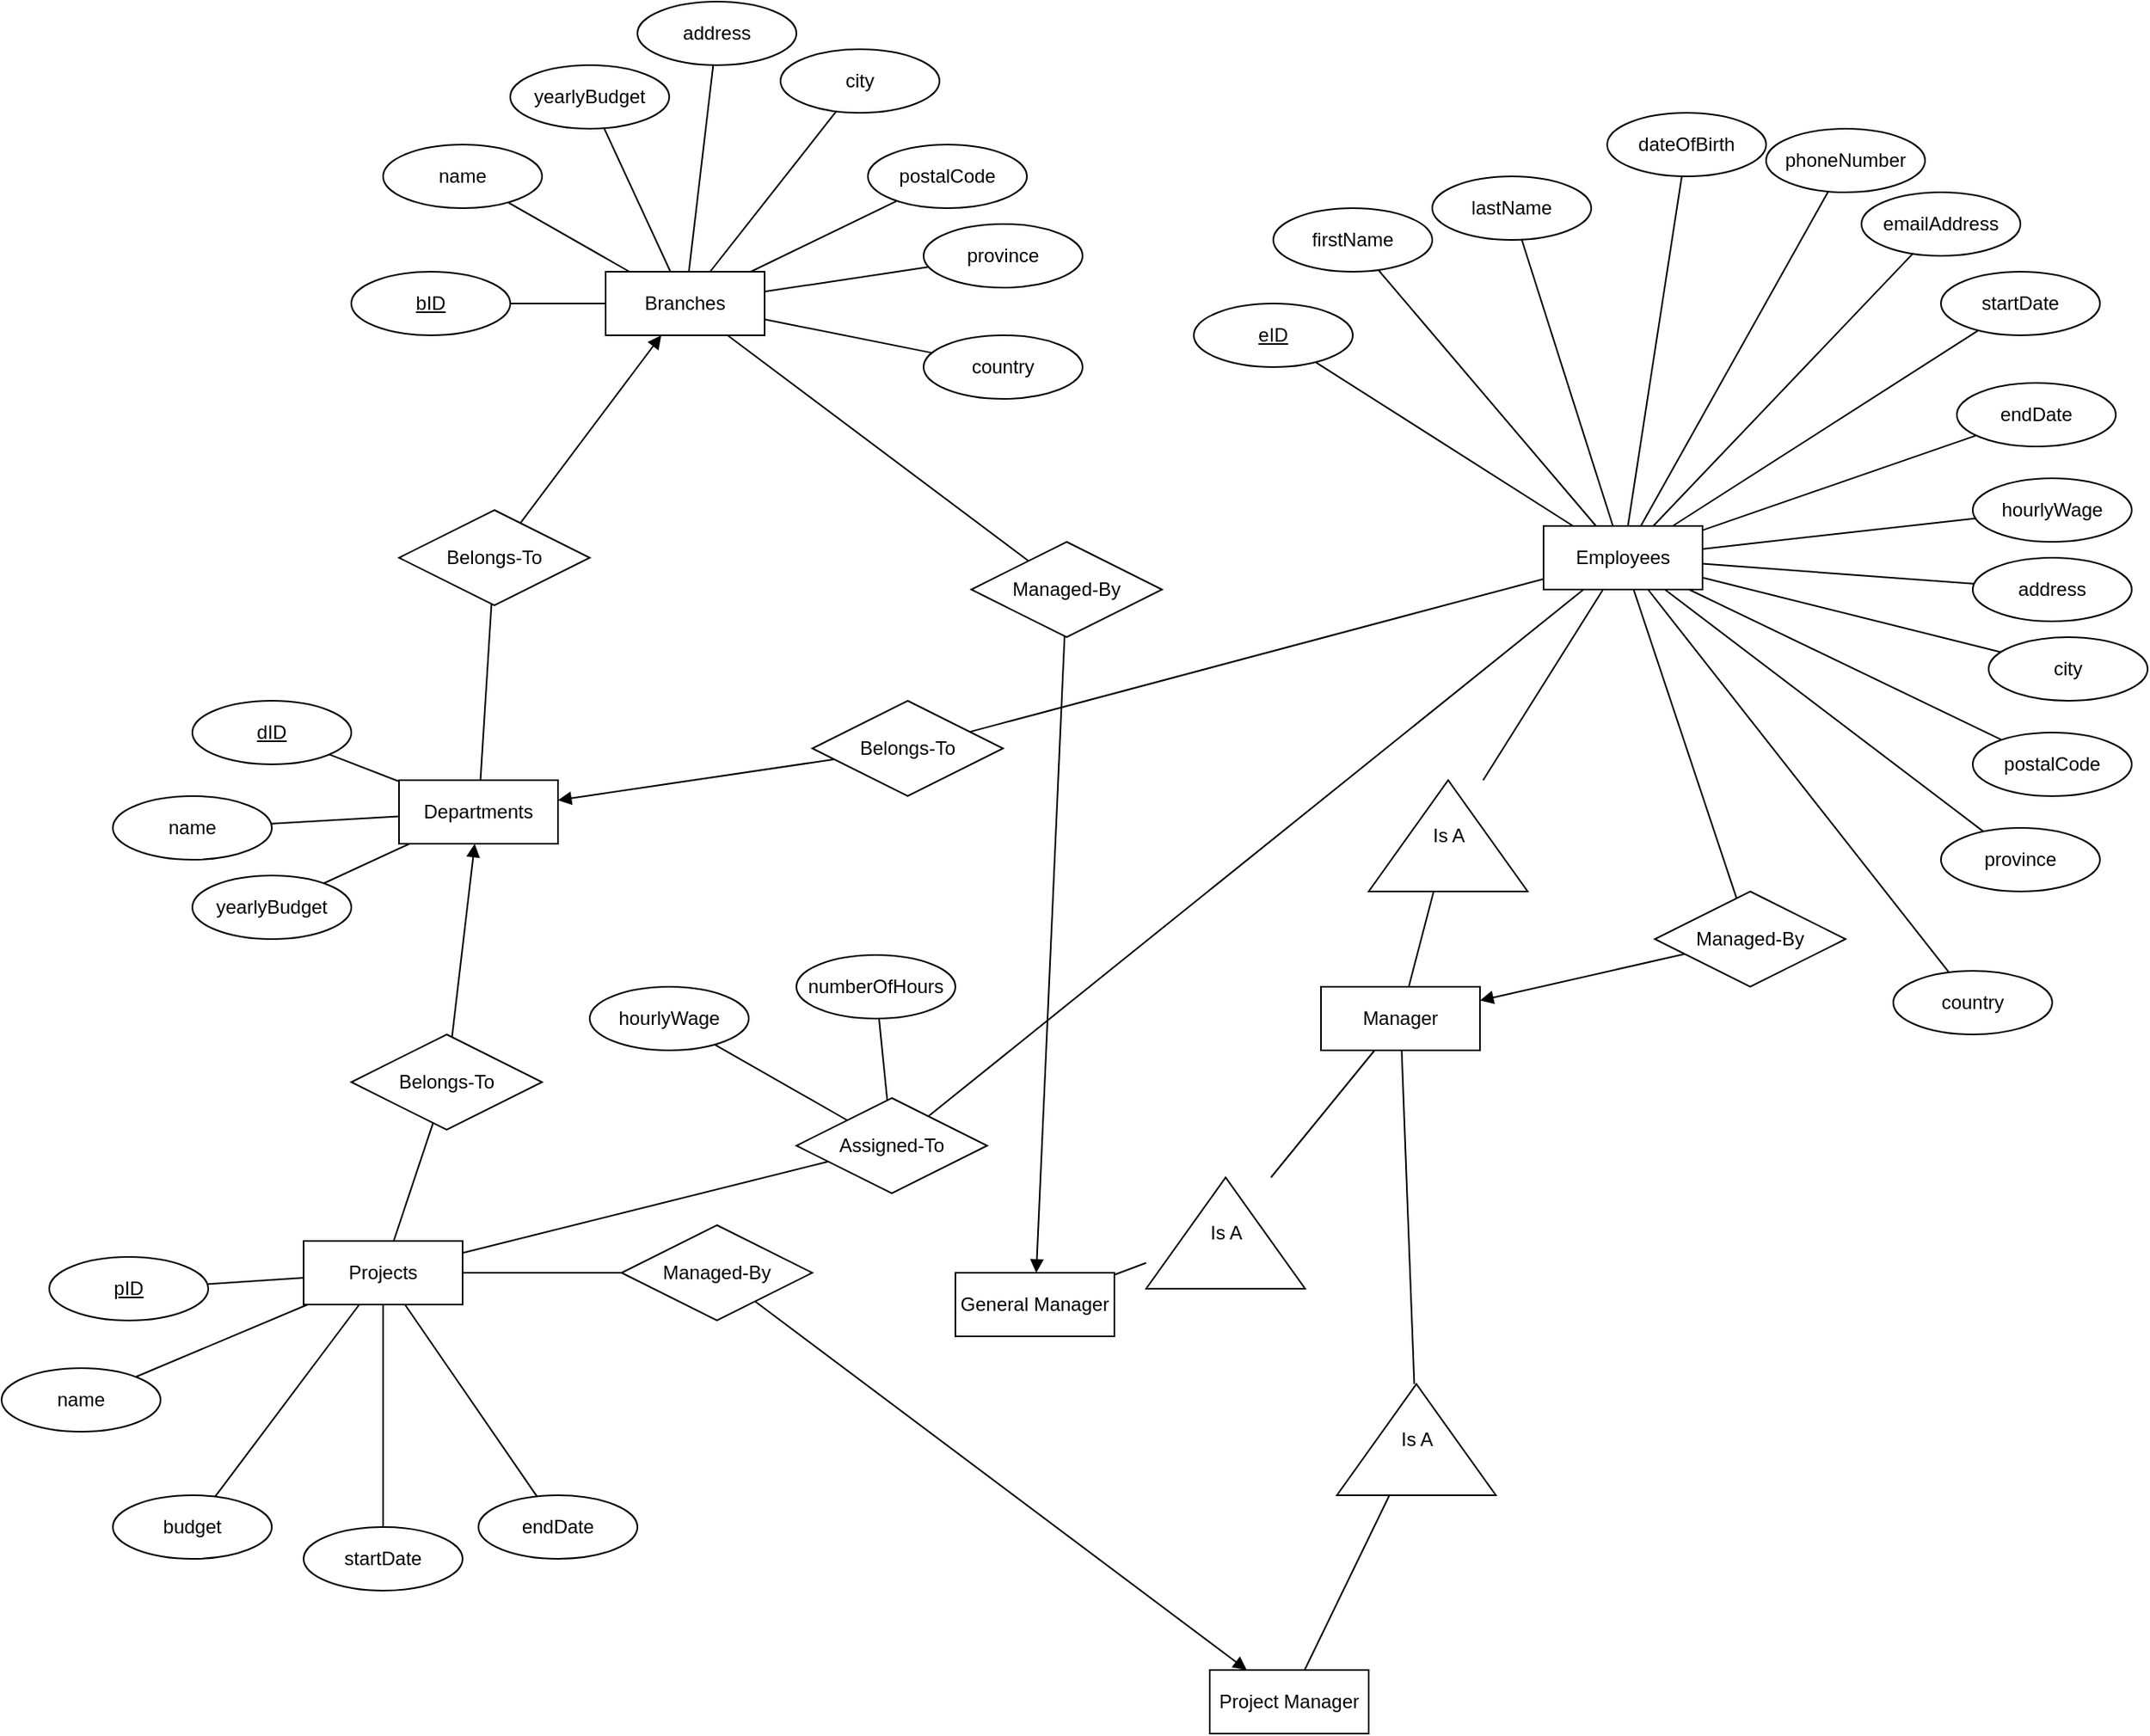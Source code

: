 <mxfile version="15.4.0" type="device"><diagram id="fnmCOroNZdCPgmPkX1eb" name="Page-1"><mxGraphModel dx="2200" dy="1950" grid="1" gridSize="10" guides="1" tooltips="1" connect="1" arrows="1" fold="1" page="1" pageScale="1" pageWidth="850" pageHeight="1100" math="0" shadow="0"><root><mxCell id="0"/><mxCell id="1" parent="0"/><mxCell id="VQh2Qn3ohgtx3n3Q3S5V-108" style="edgeStyle=none;rounded=0;orthogonalLoop=1;jettySize=auto;html=1;endArrow=none;endFill=0;" edge="1" parent="1" source="VQh2Qn3ohgtx3n3Q3S5V-1" target="VQh2Qn3ohgtx3n3Q3S5V-104"><mxGeometry relative="1" as="geometry"/></mxCell><mxCell id="VQh2Qn3ohgtx3n3Q3S5V-1" value="Branches" style="whiteSpace=wrap;html=1;align=center;" vertex="1" parent="1"><mxGeometry x="160" y="120" width="100" height="40" as="geometry"/></mxCell><mxCell id="VQh2Qn3ohgtx3n3Q3S5V-15" style="edgeStyle=none;rounded=0;orthogonalLoop=1;jettySize=auto;html=1;endArrow=none;endFill=0;" edge="1" parent="1" source="VQh2Qn3ohgtx3n3Q3S5V-2" target="VQh2Qn3ohgtx3n3Q3S5V-14"><mxGeometry relative="1" as="geometry"/></mxCell><mxCell id="VQh2Qn3ohgtx3n3Q3S5V-2" value="Departments" style="whiteSpace=wrap;html=1;align=center;" vertex="1" parent="1"><mxGeometry x="30" y="440" width="100" height="40" as="geometry"/></mxCell><mxCell id="VQh2Qn3ohgtx3n3Q3S5V-75" style="edgeStyle=none;rounded=0;orthogonalLoop=1;jettySize=auto;html=1;endArrow=none;endFill=0;" edge="1" parent="1" source="VQh2Qn3ohgtx3n3Q3S5V-3" target="VQh2Qn3ohgtx3n3Q3S5V-74"><mxGeometry relative="1" as="geometry"/></mxCell><mxCell id="VQh2Qn3ohgtx3n3Q3S5V-100" style="edgeStyle=none;rounded=0;orthogonalLoop=1;jettySize=auto;html=1;endArrow=none;endFill=0;" edge="1" parent="1" source="VQh2Qn3ohgtx3n3Q3S5V-3" target="VQh2Qn3ohgtx3n3Q3S5V-97"><mxGeometry relative="1" as="geometry"><mxPoint x="704.667" y="447.333" as="targetPoint"/></mxGeometry></mxCell><mxCell id="VQh2Qn3ohgtx3n3Q3S5V-111" style="edgeStyle=none;rounded=0;orthogonalLoop=1;jettySize=auto;html=1;endArrow=none;endFill=0;" edge="1" parent="1" source="VQh2Qn3ohgtx3n3Q3S5V-3" target="VQh2Qn3ohgtx3n3Q3S5V-110"><mxGeometry relative="1" as="geometry"/></mxCell><mxCell id="VQh2Qn3ohgtx3n3Q3S5V-3" value="Employees" style="whiteSpace=wrap;html=1;align=center;" vertex="1" parent="1"><mxGeometry x="750" y="280" width="100" height="40" as="geometry"/></mxCell><mxCell id="VQh2Qn3ohgtx3n3Q3S5V-81" style="edgeStyle=none;rounded=0;orthogonalLoop=1;jettySize=auto;html=1;endArrow=none;endFill=0;" edge="1" parent="1" source="VQh2Qn3ohgtx3n3Q3S5V-4" target="VQh2Qn3ohgtx3n3Q3S5V-78"><mxGeometry relative="1" as="geometry"/></mxCell><mxCell id="VQh2Qn3ohgtx3n3Q3S5V-95" style="edgeStyle=none;rounded=0;orthogonalLoop=1;jettySize=auto;html=1;endArrow=none;endFill=0;" edge="1" parent="1" source="VQh2Qn3ohgtx3n3Q3S5V-4" target="VQh2Qn3ohgtx3n3Q3S5V-94"><mxGeometry relative="1" as="geometry"/></mxCell><mxCell id="VQh2Qn3ohgtx3n3Q3S5V-4" value="Projects" style="whiteSpace=wrap;html=1;align=center;" vertex="1" parent="1"><mxGeometry x="-30" y="730" width="100" height="40" as="geometry"/></mxCell><mxCell id="VQh2Qn3ohgtx3n3Q3S5V-11" style="rounded=0;orthogonalLoop=1;jettySize=auto;html=1;endArrow=none;endFill=0;" edge="1" parent="1" source="VQh2Qn3ohgtx3n3Q3S5V-6" target="VQh2Qn3ohgtx3n3Q3S5V-2"><mxGeometry relative="1" as="geometry"/></mxCell><mxCell id="VQh2Qn3ohgtx3n3Q3S5V-6" value="dID" style="ellipse;whiteSpace=wrap;html=1;align=center;fontStyle=4;" vertex="1" parent="1"><mxGeometry x="-100" y="390" width="100" height="40" as="geometry"/></mxCell><mxCell id="VQh2Qn3ohgtx3n3Q3S5V-12" style="edgeStyle=none;rounded=0;orthogonalLoop=1;jettySize=auto;html=1;endArrow=none;endFill=0;" edge="1" parent="1" source="VQh2Qn3ohgtx3n3Q3S5V-7" target="VQh2Qn3ohgtx3n3Q3S5V-2"><mxGeometry relative="1" as="geometry"/></mxCell><mxCell id="VQh2Qn3ohgtx3n3Q3S5V-7" value="name" style="ellipse;whiteSpace=wrap;html=1;align=center;" vertex="1" parent="1"><mxGeometry x="-150" y="450" width="100" height="40" as="geometry"/></mxCell><mxCell id="VQh2Qn3ohgtx3n3Q3S5V-13" style="edgeStyle=none;rounded=0;orthogonalLoop=1;jettySize=auto;html=1;endArrow=none;endFill=0;" edge="1" parent="1" source="VQh2Qn3ohgtx3n3Q3S5V-8" target="VQh2Qn3ohgtx3n3Q3S5V-2"><mxGeometry relative="1" as="geometry"/></mxCell><mxCell id="VQh2Qn3ohgtx3n3Q3S5V-8" value="yearlyBudget" style="ellipse;whiteSpace=wrap;html=1;align=center;" vertex="1" parent="1"><mxGeometry x="-100" y="500" width="100" height="40" as="geometry"/></mxCell><mxCell id="VQh2Qn3ohgtx3n3Q3S5V-16" style="edgeStyle=none;rounded=0;orthogonalLoop=1;jettySize=auto;html=1;endArrow=block;endFill=1;" edge="1" parent="1" source="VQh2Qn3ohgtx3n3Q3S5V-14" target="VQh2Qn3ohgtx3n3Q3S5V-1"><mxGeometry relative="1" as="geometry"/></mxCell><mxCell id="VQh2Qn3ohgtx3n3Q3S5V-14" value="Belongs-To" style="shape=rhombus;perimeter=rhombusPerimeter;whiteSpace=wrap;html=1;align=center;" vertex="1" parent="1"><mxGeometry x="30" y="270" width="120" height="60" as="geometry"/></mxCell><mxCell id="VQh2Qn3ohgtx3n3Q3S5V-25" style="edgeStyle=none;rounded=0;orthogonalLoop=1;jettySize=auto;html=1;endArrow=none;endFill=0;" edge="1" parent="1" source="VQh2Qn3ohgtx3n3Q3S5V-17" target="VQh2Qn3ohgtx3n3Q3S5V-1"><mxGeometry relative="1" as="geometry"/></mxCell><mxCell id="VQh2Qn3ohgtx3n3Q3S5V-17" value="bID" style="ellipse;whiteSpace=wrap;html=1;align=center;fontStyle=4;" vertex="1" parent="1"><mxGeometry y="120" width="100" height="40" as="geometry"/></mxCell><mxCell id="VQh2Qn3ohgtx3n3Q3S5V-26" style="edgeStyle=none;rounded=0;orthogonalLoop=1;jettySize=auto;html=1;endArrow=none;endFill=0;" edge="1" parent="1" source="VQh2Qn3ohgtx3n3Q3S5V-18" target="VQh2Qn3ohgtx3n3Q3S5V-1"><mxGeometry relative="1" as="geometry"/></mxCell><mxCell id="VQh2Qn3ohgtx3n3Q3S5V-18" value="name" style="ellipse;whiteSpace=wrap;html=1;align=center;" vertex="1" parent="1"><mxGeometry x="20" y="40" width="100" height="40" as="geometry"/></mxCell><mxCell id="VQh2Qn3ohgtx3n3Q3S5V-27" style="edgeStyle=none;rounded=0;orthogonalLoop=1;jettySize=auto;html=1;endArrow=none;endFill=0;" edge="1" parent="1" source="VQh2Qn3ohgtx3n3Q3S5V-19" target="VQh2Qn3ohgtx3n3Q3S5V-1"><mxGeometry relative="1" as="geometry"><mxPoint x="220" y="140" as="targetPoint"/></mxGeometry></mxCell><mxCell id="VQh2Qn3ohgtx3n3Q3S5V-19" value="yearlyBudget" style="ellipse;whiteSpace=wrap;html=1;align=center;" vertex="1" parent="1"><mxGeometry x="100" y="-10" width="100" height="40" as="geometry"/></mxCell><mxCell id="VQh2Qn3ohgtx3n3Q3S5V-28" style="edgeStyle=none;rounded=0;orthogonalLoop=1;jettySize=auto;html=1;endArrow=none;endFill=0;" edge="1" parent="1" source="VQh2Qn3ohgtx3n3Q3S5V-20" target="VQh2Qn3ohgtx3n3Q3S5V-1"><mxGeometry relative="1" as="geometry"/></mxCell><mxCell id="VQh2Qn3ohgtx3n3Q3S5V-20" value="address" style="ellipse;whiteSpace=wrap;html=1;align=center;" vertex="1" parent="1"><mxGeometry x="180" y="-50" width="100" height="40" as="geometry"/></mxCell><mxCell id="VQh2Qn3ohgtx3n3Q3S5V-29" style="edgeStyle=none;rounded=0;orthogonalLoop=1;jettySize=auto;html=1;endArrow=none;endFill=0;" edge="1" parent="1" source="VQh2Qn3ohgtx3n3Q3S5V-21" target="VQh2Qn3ohgtx3n3Q3S5V-1"><mxGeometry relative="1" as="geometry"/></mxCell><mxCell id="VQh2Qn3ohgtx3n3Q3S5V-21" value="city" style="ellipse;whiteSpace=wrap;html=1;align=center;" vertex="1" parent="1"><mxGeometry x="270" y="-20" width="100" height="40" as="geometry"/></mxCell><mxCell id="VQh2Qn3ohgtx3n3Q3S5V-30" style="edgeStyle=none;rounded=0;orthogonalLoop=1;jettySize=auto;html=1;endArrow=none;endFill=0;" edge="1" parent="1" source="VQh2Qn3ohgtx3n3Q3S5V-22" target="VQh2Qn3ohgtx3n3Q3S5V-1"><mxGeometry relative="1" as="geometry"/></mxCell><mxCell id="VQh2Qn3ohgtx3n3Q3S5V-22" value="postalCode" style="ellipse;whiteSpace=wrap;html=1;align=center;" vertex="1" parent="1"><mxGeometry x="325" y="40" width="100" height="40" as="geometry"/></mxCell><mxCell id="VQh2Qn3ohgtx3n3Q3S5V-31" style="edgeStyle=none;rounded=0;orthogonalLoop=1;jettySize=auto;html=1;endArrow=none;endFill=0;" edge="1" parent="1" source="VQh2Qn3ohgtx3n3Q3S5V-23" target="VQh2Qn3ohgtx3n3Q3S5V-1"><mxGeometry relative="1" as="geometry"/></mxCell><mxCell id="VQh2Qn3ohgtx3n3Q3S5V-23" value="province" style="ellipse;whiteSpace=wrap;html=1;align=center;" vertex="1" parent="1"><mxGeometry x="360" y="90" width="100" height="40" as="geometry"/></mxCell><mxCell id="VQh2Qn3ohgtx3n3Q3S5V-39" style="edgeStyle=none;rounded=0;orthogonalLoop=1;jettySize=auto;html=1;endArrow=none;endFill=0;" edge="1" parent="1" source="VQh2Qn3ohgtx3n3Q3S5V-34" target="VQh2Qn3ohgtx3n3Q3S5V-4"><mxGeometry relative="1" as="geometry"/></mxCell><mxCell id="VQh2Qn3ohgtx3n3Q3S5V-34" value="pID" style="ellipse;whiteSpace=wrap;html=1;align=center;fontStyle=4;" vertex="1" parent="1"><mxGeometry x="-190" y="740" width="100" height="40" as="geometry"/></mxCell><mxCell id="VQh2Qn3ohgtx3n3Q3S5V-40" style="edgeStyle=none;rounded=0;orthogonalLoop=1;jettySize=auto;html=1;endArrow=none;endFill=0;" edge="1" parent="1" source="VQh2Qn3ohgtx3n3Q3S5V-35" target="VQh2Qn3ohgtx3n3Q3S5V-4"><mxGeometry relative="1" as="geometry"/></mxCell><mxCell id="VQh2Qn3ohgtx3n3Q3S5V-35" value="name" style="ellipse;whiteSpace=wrap;html=1;align=center;" vertex="1" parent="1"><mxGeometry x="-220" y="810" width="100" height="40" as="geometry"/></mxCell><mxCell id="VQh2Qn3ohgtx3n3Q3S5V-41" style="edgeStyle=none;rounded=0;orthogonalLoop=1;jettySize=auto;html=1;endArrow=none;endFill=0;" edge="1" parent="1" source="VQh2Qn3ohgtx3n3Q3S5V-36" target="VQh2Qn3ohgtx3n3Q3S5V-4"><mxGeometry relative="1" as="geometry"/></mxCell><mxCell id="VQh2Qn3ohgtx3n3Q3S5V-36" value="budget" style="ellipse;whiteSpace=wrap;html=1;align=center;" vertex="1" parent="1"><mxGeometry x="-150" y="890" width="100" height="40" as="geometry"/></mxCell><mxCell id="VQh2Qn3ohgtx3n3Q3S5V-42" style="edgeStyle=none;rounded=0;orthogonalLoop=1;jettySize=auto;html=1;endArrow=none;endFill=0;" edge="1" parent="1" source="VQh2Qn3ohgtx3n3Q3S5V-37" target="VQh2Qn3ohgtx3n3Q3S5V-4"><mxGeometry relative="1" as="geometry"/></mxCell><mxCell id="VQh2Qn3ohgtx3n3Q3S5V-37" value="startDate" style="ellipse;whiteSpace=wrap;html=1;align=center;" vertex="1" parent="1"><mxGeometry x="-30" y="910" width="100" height="40" as="geometry"/></mxCell><mxCell id="VQh2Qn3ohgtx3n3Q3S5V-43" style="edgeStyle=none;rounded=0;orthogonalLoop=1;jettySize=auto;html=1;endArrow=none;endFill=0;" edge="1" parent="1" source="VQh2Qn3ohgtx3n3Q3S5V-38" target="VQh2Qn3ohgtx3n3Q3S5V-4"><mxGeometry relative="1" as="geometry"/></mxCell><mxCell id="VQh2Qn3ohgtx3n3Q3S5V-38" value="endDate" style="ellipse;whiteSpace=wrap;html=1;align=center;" vertex="1" parent="1"><mxGeometry x="80" y="890" width="100" height="40" as="geometry"/></mxCell><mxCell id="VQh2Qn3ohgtx3n3Q3S5V-60" style="edgeStyle=none;rounded=0;orthogonalLoop=1;jettySize=auto;html=1;endArrow=none;endFill=0;" edge="1" parent="1" source="VQh2Qn3ohgtx3n3Q3S5V-44" target="VQh2Qn3ohgtx3n3Q3S5V-3"><mxGeometry relative="1" as="geometry"/></mxCell><mxCell id="VQh2Qn3ohgtx3n3Q3S5V-44" value="eID" style="ellipse;whiteSpace=wrap;html=1;align=center;fontStyle=4;" vertex="1" parent="1"><mxGeometry x="530" y="140" width="100" height="40" as="geometry"/></mxCell><mxCell id="VQh2Qn3ohgtx3n3Q3S5V-61" style="edgeStyle=none;rounded=0;orthogonalLoop=1;jettySize=auto;html=1;endArrow=none;endFill=0;" edge="1" parent="1" source="VQh2Qn3ohgtx3n3Q3S5V-45" target="VQh2Qn3ohgtx3n3Q3S5V-3"><mxGeometry relative="1" as="geometry"><mxPoint x="686.291" y="168.909" as="sourcePoint"/></mxGeometry></mxCell><mxCell id="VQh2Qn3ohgtx3n3Q3S5V-45" value="firstName" style="ellipse;whiteSpace=wrap;html=1;align=center;" vertex="1" parent="1"><mxGeometry x="580" y="80" width="100" height="40" as="geometry"/></mxCell><mxCell id="VQh2Qn3ohgtx3n3Q3S5V-62" style="edgeStyle=none;rounded=0;orthogonalLoop=1;jettySize=auto;html=1;endArrow=none;endFill=0;" edge="1" parent="1" source="VQh2Qn3ohgtx3n3Q3S5V-46" target="VQh2Qn3ohgtx3n3Q3S5V-3"><mxGeometry relative="1" as="geometry"><mxPoint x="763.591" y="99.948" as="sourcePoint"/></mxGeometry></mxCell><mxCell id="VQh2Qn3ohgtx3n3Q3S5V-46" value="lastName" style="ellipse;whiteSpace=wrap;html=1;align=center;" vertex="1" parent="1"><mxGeometry x="680" y="60" width="100" height="40" as="geometry"/></mxCell><mxCell id="VQh2Qn3ohgtx3n3Q3S5V-63" style="edgeStyle=none;rounded=0;orthogonalLoop=1;jettySize=auto;html=1;endArrow=none;endFill=0;" edge="1" parent="1" source="VQh2Qn3ohgtx3n3Q3S5V-47" target="VQh2Qn3ohgtx3n3Q3S5V-3"><mxGeometry relative="1" as="geometry"/></mxCell><mxCell id="VQh2Qn3ohgtx3n3Q3S5V-47" value="dateOfBirth" style="ellipse;whiteSpace=wrap;html=1;align=center;" vertex="1" parent="1"><mxGeometry x="790" y="20" width="100" height="40" as="geometry"/></mxCell><mxCell id="VQh2Qn3ohgtx3n3Q3S5V-64" style="edgeStyle=none;rounded=0;orthogonalLoop=1;jettySize=auto;html=1;endArrow=none;endFill=0;" edge="1" parent="1" source="VQh2Qn3ohgtx3n3Q3S5V-48" target="VQh2Qn3ohgtx3n3Q3S5V-3"><mxGeometry relative="1" as="geometry"/></mxCell><mxCell id="VQh2Qn3ohgtx3n3Q3S5V-48" value="phoneNumber" style="ellipse;whiteSpace=wrap;html=1;align=center;" vertex="1" parent="1"><mxGeometry x="890" y="30" width="100" height="40" as="geometry"/></mxCell><mxCell id="VQh2Qn3ohgtx3n3Q3S5V-65" style="edgeStyle=none;rounded=0;orthogonalLoop=1;jettySize=auto;html=1;endArrow=none;endFill=0;" edge="1" parent="1" source="VQh2Qn3ohgtx3n3Q3S5V-49" target="VQh2Qn3ohgtx3n3Q3S5V-3"><mxGeometry relative="1" as="geometry"/></mxCell><mxCell id="VQh2Qn3ohgtx3n3Q3S5V-49" value="emailAddress" style="ellipse;whiteSpace=wrap;html=1;align=center;" vertex="1" parent="1"><mxGeometry x="950" y="70" width="100" height="40" as="geometry"/></mxCell><mxCell id="VQh2Qn3ohgtx3n3Q3S5V-66" style="edgeStyle=none;rounded=0;orthogonalLoop=1;jettySize=auto;html=1;endArrow=none;endFill=0;" edge="1" parent="1" source="VQh2Qn3ohgtx3n3Q3S5V-52" target="VQh2Qn3ohgtx3n3Q3S5V-3"><mxGeometry relative="1" as="geometry"/></mxCell><mxCell id="VQh2Qn3ohgtx3n3Q3S5V-52" value="startDate" style="ellipse;whiteSpace=wrap;html=1;align=center;" vertex="1" parent="1"><mxGeometry x="1000" y="120" width="100" height="40" as="geometry"/></mxCell><mxCell id="VQh2Qn3ohgtx3n3Q3S5V-67" style="edgeStyle=none;rounded=0;orthogonalLoop=1;jettySize=auto;html=1;endArrow=none;endFill=0;" edge="1" parent="1" source="VQh2Qn3ohgtx3n3Q3S5V-53" target="VQh2Qn3ohgtx3n3Q3S5V-3"><mxGeometry relative="1" as="geometry"/></mxCell><mxCell id="VQh2Qn3ohgtx3n3Q3S5V-53" value="endDate" style="ellipse;whiteSpace=wrap;html=1;align=center;" vertex="1" parent="1"><mxGeometry x="1010" y="190" width="100" height="40" as="geometry"/></mxCell><mxCell id="VQh2Qn3ohgtx3n3Q3S5V-68" style="edgeStyle=none;rounded=0;orthogonalLoop=1;jettySize=auto;html=1;endArrow=none;endFill=0;" edge="1" parent="1" source="VQh2Qn3ohgtx3n3Q3S5V-54" target="VQh2Qn3ohgtx3n3Q3S5V-3"><mxGeometry relative="1" as="geometry"/></mxCell><mxCell id="VQh2Qn3ohgtx3n3Q3S5V-54" value="hourlyWage" style="ellipse;whiteSpace=wrap;html=1;align=center;" vertex="1" parent="1"><mxGeometry x="1020" y="250" width="100" height="40" as="geometry"/></mxCell><mxCell id="VQh2Qn3ohgtx3n3Q3S5V-69" style="edgeStyle=none;rounded=0;orthogonalLoop=1;jettySize=auto;html=1;endArrow=none;endFill=0;" edge="1" parent="1" source="VQh2Qn3ohgtx3n3Q3S5V-55" target="VQh2Qn3ohgtx3n3Q3S5V-3"><mxGeometry relative="1" as="geometry"/></mxCell><mxCell id="VQh2Qn3ohgtx3n3Q3S5V-55" value="address" style="ellipse;whiteSpace=wrap;html=1;align=center;" vertex="1" parent="1"><mxGeometry x="1020" y="300" width="100" height="40" as="geometry"/></mxCell><mxCell id="VQh2Qn3ohgtx3n3Q3S5V-70" style="edgeStyle=none;rounded=0;orthogonalLoop=1;jettySize=auto;html=1;endArrow=none;endFill=0;" edge="1" parent="1" source="VQh2Qn3ohgtx3n3Q3S5V-56" target="VQh2Qn3ohgtx3n3Q3S5V-3"><mxGeometry relative="1" as="geometry"/></mxCell><mxCell id="VQh2Qn3ohgtx3n3Q3S5V-56" value="city" style="ellipse;whiteSpace=wrap;html=1;align=center;" vertex="1" parent="1"><mxGeometry x="1030" y="350" width="100" height="40" as="geometry"/></mxCell><mxCell id="VQh2Qn3ohgtx3n3Q3S5V-71" style="edgeStyle=none;rounded=0;orthogonalLoop=1;jettySize=auto;html=1;endArrow=none;endFill=0;" edge="1" parent="1" source="VQh2Qn3ohgtx3n3Q3S5V-57" target="VQh2Qn3ohgtx3n3Q3S5V-3"><mxGeometry relative="1" as="geometry"/></mxCell><mxCell id="VQh2Qn3ohgtx3n3Q3S5V-57" value="postalCode" style="ellipse;whiteSpace=wrap;html=1;align=center;" vertex="1" parent="1"><mxGeometry x="1020" y="410" width="100" height="40" as="geometry"/></mxCell><mxCell id="VQh2Qn3ohgtx3n3Q3S5V-72" style="edgeStyle=none;rounded=0;orthogonalLoop=1;jettySize=auto;html=1;endArrow=none;endFill=0;" edge="1" parent="1" source="VQh2Qn3ohgtx3n3Q3S5V-58" target="VQh2Qn3ohgtx3n3Q3S5V-3"><mxGeometry relative="1" as="geometry"/></mxCell><mxCell id="VQh2Qn3ohgtx3n3Q3S5V-58" value="province" style="ellipse;whiteSpace=wrap;html=1;align=center;" vertex="1" parent="1"><mxGeometry x="1000" y="470" width="100" height="40" as="geometry"/></mxCell><mxCell id="VQh2Qn3ohgtx3n3Q3S5V-73" style="edgeStyle=none;rounded=0;orthogonalLoop=1;jettySize=auto;html=1;endArrow=none;endFill=0;" edge="1" parent="1" source="VQh2Qn3ohgtx3n3Q3S5V-59" target="VQh2Qn3ohgtx3n3Q3S5V-3"><mxGeometry relative="1" as="geometry"><mxPoint x="890.692" y="490.35" as="sourcePoint"/></mxGeometry></mxCell><mxCell id="VQh2Qn3ohgtx3n3Q3S5V-59" value="country" style="ellipse;whiteSpace=wrap;html=1;align=center;" vertex="1" parent="1"><mxGeometry x="970" y="560" width="100" height="40" as="geometry"/></mxCell><mxCell id="VQh2Qn3ohgtx3n3Q3S5V-76" style="edgeStyle=none;rounded=0;orthogonalLoop=1;jettySize=auto;html=1;endArrow=block;endFill=1;" edge="1" parent="1" source="VQh2Qn3ohgtx3n3Q3S5V-74" target="VQh2Qn3ohgtx3n3Q3S5V-2"><mxGeometry relative="1" as="geometry"/></mxCell><mxCell id="VQh2Qn3ohgtx3n3Q3S5V-74" value="Belongs-To" style="shape=rhombus;perimeter=rhombusPerimeter;whiteSpace=wrap;html=1;align=center;" vertex="1" parent="1"><mxGeometry x="290" y="390" width="120" height="60" as="geometry"/></mxCell><mxCell id="VQh2Qn3ohgtx3n3Q3S5V-80" style="edgeStyle=none;rounded=0;orthogonalLoop=1;jettySize=auto;html=1;endArrow=block;endFill=1;" edge="1" parent="1" source="VQh2Qn3ohgtx3n3Q3S5V-78" target="VQh2Qn3ohgtx3n3Q3S5V-2"><mxGeometry relative="1" as="geometry"/></mxCell><mxCell id="VQh2Qn3ohgtx3n3Q3S5V-78" value="Belongs-To" style="shape=rhombus;perimeter=rhombusPerimeter;whiteSpace=wrap;html=1;align=center;" vertex="1" parent="1"><mxGeometry y="600" width="120" height="60" as="geometry"/></mxCell><mxCell id="VQh2Qn3ohgtx3n3Q3S5V-84" style="edgeStyle=none;rounded=0;orthogonalLoop=1;jettySize=auto;html=1;endArrow=none;endFill=0;" edge="1" parent="1" source="VQh2Qn3ohgtx3n3Q3S5V-82" target="VQh2Qn3ohgtx3n3Q3S5V-83"><mxGeometry relative="1" as="geometry"/></mxCell><mxCell id="VQh2Qn3ohgtx3n3Q3S5V-82" value="Manager" style="whiteSpace=wrap;html=1;align=center;" vertex="1" parent="1"><mxGeometry x="610" y="570" width="100" height="40" as="geometry"/></mxCell><mxCell id="VQh2Qn3ohgtx3n3Q3S5V-85" style="edgeStyle=none;rounded=0;orthogonalLoop=1;jettySize=auto;html=1;endArrow=none;endFill=0;" edge="1" parent="1" source="VQh2Qn3ohgtx3n3Q3S5V-83" target="VQh2Qn3ohgtx3n3Q3S5V-3"><mxGeometry relative="1" as="geometry"/></mxCell><mxCell id="VQh2Qn3ohgtx3n3Q3S5V-83" value="Is A" style="verticalLabelPosition=middle;verticalAlign=middle;html=1;shape=mxgraph.basic.acute_triangle;dx=0.5;labelPosition=center;align=center;" vertex="1" parent="1"><mxGeometry x="640" y="440" width="100" height="70" as="geometry"/></mxCell><mxCell id="VQh2Qn3ohgtx3n3Q3S5V-92" style="edgeStyle=none;rounded=0;orthogonalLoop=1;jettySize=auto;html=1;endArrow=none;endFill=0;" edge="1" parent="1" source="VQh2Qn3ohgtx3n3Q3S5V-86" target="VQh2Qn3ohgtx3n3Q3S5V-82"><mxGeometry relative="1" as="geometry"/></mxCell><mxCell id="VQh2Qn3ohgtx3n3Q3S5V-86" value="Is A" style="verticalLabelPosition=middle;verticalAlign=middle;html=1;shape=mxgraph.basic.acute_triangle;dx=0.5;labelPosition=center;align=center;" vertex="1" parent="1"><mxGeometry x="500" y="690" width="100" height="70" as="geometry"/></mxCell><mxCell id="VQh2Qn3ohgtx3n3Q3S5V-91" style="edgeStyle=none;rounded=0;orthogonalLoop=1;jettySize=auto;html=1;endArrow=none;endFill=0;" edge="1" parent="1" source="VQh2Qn3ohgtx3n3Q3S5V-87" target="VQh2Qn3ohgtx3n3Q3S5V-82"><mxGeometry relative="1" as="geometry"/></mxCell><mxCell id="VQh2Qn3ohgtx3n3Q3S5V-87" value="Is A" style="verticalLabelPosition=middle;verticalAlign=middle;html=1;shape=mxgraph.basic.acute_triangle;dx=0.5;labelPosition=center;align=center;" vertex="1" parent="1"><mxGeometry x="620" y="820" width="100" height="70" as="geometry"/></mxCell><mxCell id="VQh2Qn3ohgtx3n3Q3S5V-90" style="edgeStyle=none;rounded=0;orthogonalLoop=1;jettySize=auto;html=1;endArrow=none;endFill=0;" edge="1" parent="1" source="VQh2Qn3ohgtx3n3Q3S5V-88" target="VQh2Qn3ohgtx3n3Q3S5V-87"><mxGeometry relative="1" as="geometry"/></mxCell><mxCell id="VQh2Qn3ohgtx3n3Q3S5V-88" value="Project Manager" style="whiteSpace=wrap;html=1;align=center;" vertex="1" parent="1"><mxGeometry x="540" y="1000" width="100" height="40" as="geometry"/></mxCell><mxCell id="VQh2Qn3ohgtx3n3Q3S5V-93" style="edgeStyle=none;rounded=0;orthogonalLoop=1;jettySize=auto;html=1;endArrow=none;endFill=0;" edge="1" parent="1" source="VQh2Qn3ohgtx3n3Q3S5V-89" target="VQh2Qn3ohgtx3n3Q3S5V-86"><mxGeometry relative="1" as="geometry"/></mxCell><mxCell id="VQh2Qn3ohgtx3n3Q3S5V-89" value="General Manager" style="whiteSpace=wrap;html=1;align=center;" vertex="1" parent="1"><mxGeometry x="380" y="750" width="100" height="40" as="geometry"/></mxCell><mxCell id="VQh2Qn3ohgtx3n3Q3S5V-96" style="edgeStyle=none;rounded=0;orthogonalLoop=1;jettySize=auto;html=1;endArrow=block;endFill=1;" edge="1" parent="1" source="VQh2Qn3ohgtx3n3Q3S5V-94" target="VQh2Qn3ohgtx3n3Q3S5V-88"><mxGeometry relative="1" as="geometry"/></mxCell><mxCell id="VQh2Qn3ohgtx3n3Q3S5V-94" value="Managed-By" style="shape=rhombus;perimeter=rhombusPerimeter;whiteSpace=wrap;html=1;align=center;" vertex="1" parent="1"><mxGeometry x="170" y="720" width="120" height="60" as="geometry"/></mxCell><mxCell id="VQh2Qn3ohgtx3n3Q3S5V-101" style="edgeStyle=none;rounded=0;orthogonalLoop=1;jettySize=auto;html=1;endArrow=block;endFill=1;" edge="1" parent="1" source="VQh2Qn3ohgtx3n3Q3S5V-97" target="VQh2Qn3ohgtx3n3Q3S5V-82"><mxGeometry relative="1" as="geometry"/></mxCell><mxCell id="VQh2Qn3ohgtx3n3Q3S5V-97" value="Managed-By" style="shape=rhombus;perimeter=rhombusPerimeter;whiteSpace=wrap;html=1;align=center;" vertex="1" parent="1"><mxGeometry x="820" y="510" width="120" height="60" as="geometry"/></mxCell><mxCell id="VQh2Qn3ohgtx3n3Q3S5V-103" style="edgeStyle=none;rounded=0;orthogonalLoop=1;jettySize=auto;html=1;endArrow=none;endFill=0;" edge="1" parent="1" source="VQh2Qn3ohgtx3n3Q3S5V-102" target="VQh2Qn3ohgtx3n3Q3S5V-1"><mxGeometry relative="1" as="geometry"/></mxCell><mxCell id="VQh2Qn3ohgtx3n3Q3S5V-102" value="country" style="ellipse;whiteSpace=wrap;html=1;align=center;" vertex="1" parent="1"><mxGeometry x="360" y="160" width="100" height="40" as="geometry"/></mxCell><mxCell id="VQh2Qn3ohgtx3n3Q3S5V-109" style="edgeStyle=none;rounded=0;orthogonalLoop=1;jettySize=auto;html=1;endArrow=block;endFill=1;" edge="1" parent="1" source="VQh2Qn3ohgtx3n3Q3S5V-104" target="VQh2Qn3ohgtx3n3Q3S5V-89"><mxGeometry relative="1" as="geometry"/></mxCell><mxCell id="VQh2Qn3ohgtx3n3Q3S5V-104" value="Managed-By" style="shape=rhombus;perimeter=rhombusPerimeter;whiteSpace=wrap;html=1;align=center;" vertex="1" parent="1"><mxGeometry x="390" y="290" width="120" height="60" as="geometry"/></mxCell><mxCell id="VQh2Qn3ohgtx3n3Q3S5V-112" style="edgeStyle=none;rounded=0;orthogonalLoop=1;jettySize=auto;html=1;endArrow=none;endFill=0;" edge="1" parent="1" source="VQh2Qn3ohgtx3n3Q3S5V-110" target="VQh2Qn3ohgtx3n3Q3S5V-4"><mxGeometry relative="1" as="geometry"/></mxCell><mxCell id="VQh2Qn3ohgtx3n3Q3S5V-110" value="Assigned-To" style="shape=rhombus;perimeter=rhombusPerimeter;whiteSpace=wrap;html=1;align=center;" vertex="1" parent="1"><mxGeometry x="280" y="640" width="120" height="60" as="geometry"/></mxCell><mxCell id="VQh2Qn3ohgtx3n3Q3S5V-116" style="edgeStyle=none;rounded=0;orthogonalLoop=1;jettySize=auto;html=1;endArrow=none;endFill=0;" edge="1" parent="1" source="VQh2Qn3ohgtx3n3Q3S5V-113" target="VQh2Qn3ohgtx3n3Q3S5V-110"><mxGeometry relative="1" as="geometry"/></mxCell><mxCell id="VQh2Qn3ohgtx3n3Q3S5V-113" value="hourlyWage" style="ellipse;whiteSpace=wrap;html=1;align=center;" vertex="1" parent="1"><mxGeometry x="150" y="570" width="100" height="40" as="geometry"/></mxCell><mxCell id="VQh2Qn3ohgtx3n3Q3S5V-115" style="edgeStyle=none;rounded=0;orthogonalLoop=1;jettySize=auto;html=1;endArrow=none;endFill=0;" edge="1" parent="1" source="VQh2Qn3ohgtx3n3Q3S5V-114" target="VQh2Qn3ohgtx3n3Q3S5V-110"><mxGeometry relative="1" as="geometry"/></mxCell><mxCell id="VQh2Qn3ohgtx3n3Q3S5V-114" value="numberOfHours" style="ellipse;whiteSpace=wrap;html=1;align=center;" vertex="1" parent="1"><mxGeometry x="280" y="550" width="100" height="40" as="geometry"/></mxCell></root></mxGraphModel></diagram></mxfile>